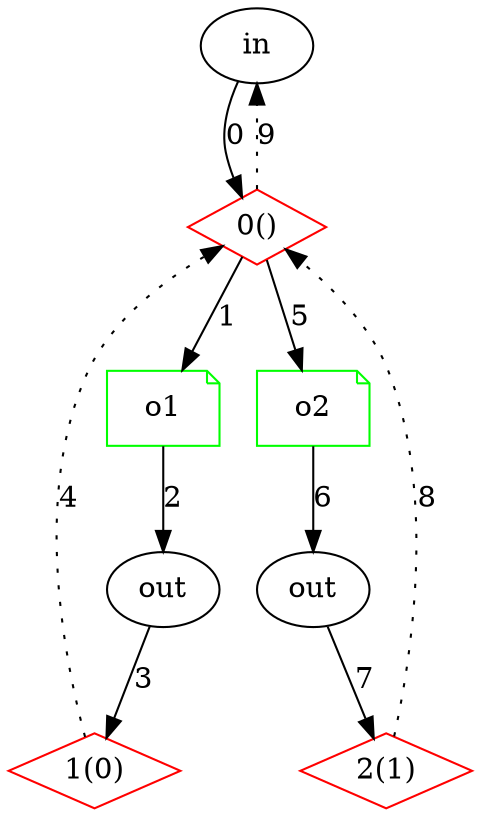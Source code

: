 digraph JEG {
  rankdir=TB;
  68 [label = "in", shape = "ellipse"];
  69 [label = "0()", shape = "diamond", color = "red"];
  70 [label = "o1", shape = "note", color = "green"];
  71 [label = "out", shape = "ellipse"];
  72 [label = "1(0)", shape = "diamond", color = "red"];
  73 [label = "o2", shape = "note", color = "green"];
  74 [label = "out", shape = "ellipse"];
  75 [label = "2(1)", shape = "diamond", color = "red"];
  68 -> 69 [ label = "0", style = "solid" ];
  69 -> 70 [ label = "1", style = "solid" ];
  70 -> 71 [ label = "2", style = "solid" ];
  71 -> 72 [ label = "3", style = "solid" ];
  72 -> 69 [ label = "4", style = "dotted" ];
  69 -> 73 [ label = "5", style = "solid" ];
  73 -> 74 [ label = "6", style = "solid" ];
  74 -> 75 [ label = "7", style = "solid" ];
  75 -> 69 [ label = "8", style = "dotted" ];
  69 -> 68 [ label = "9", style = "dotted" ];
}
